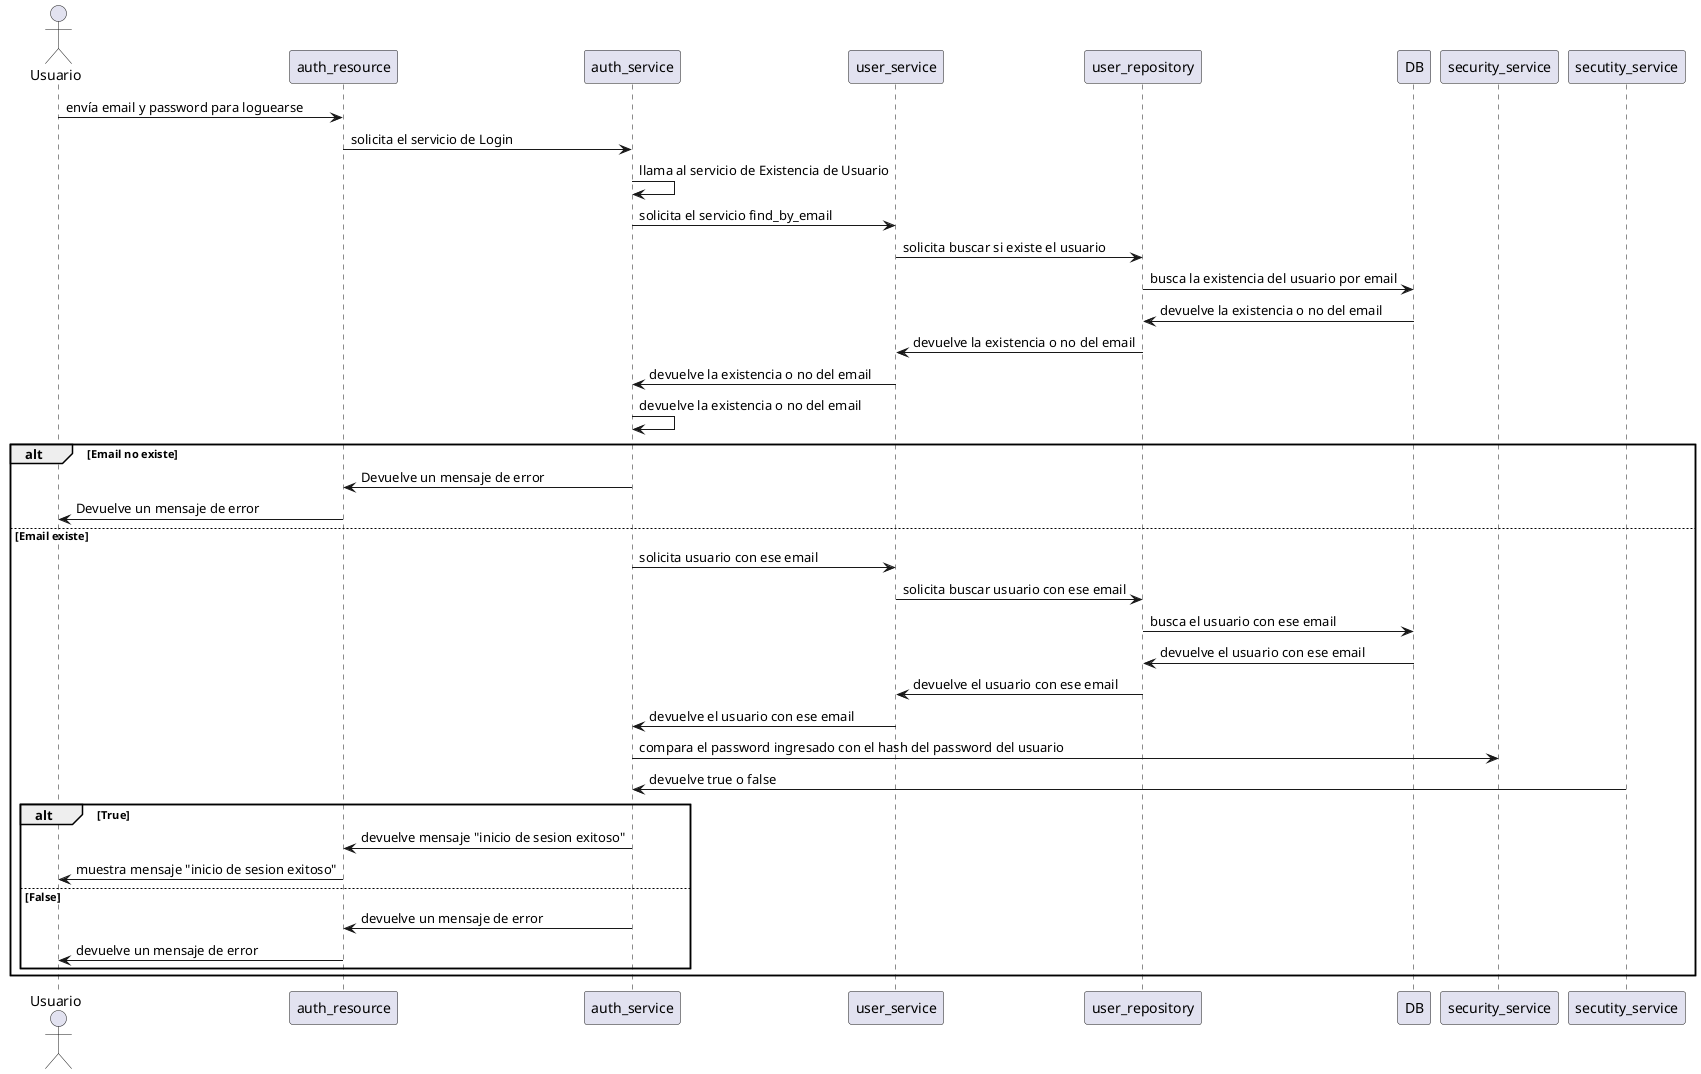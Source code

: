 @startuml Diagrama de secuencia - Login

actor Usuario


Usuario -> auth_resource: envía email y password para loguearse
auth_resource -> auth_service: solicita el servicio de Login
auth_service -> auth_service: llama al servicio de Existencia de Usuario
auth_service -> user_service: solicita el servicio find_by_email
user_service -> user_repository: solicita buscar si existe el usuario
user_repository -> DB: busca la existencia del usuario por email

database DB

DB -> user_repository: devuelve la existencia o no del email
user_repository -> user_service: devuelve la existencia o no del email
user_service -> auth_service: devuelve la existencia o no del email
auth_service -> auth_service: devuelve la existencia o no del email
alt Email no existe
    auth_service -> auth_resource: Devuelve un mensaje de error
    auth_resource -> Usuario: Devuelve un mensaje de error
else Email existe
    auth_service -> user_service: solicita usuario con ese email
    user_service -> user_repository: solicita buscar usuario con ese email
    user_repository -> DB: busca el usuario con ese email
    DB -> user_repository: devuelve el usuario con ese email
    user_repository -> user_service: devuelve el usuario con ese email
    user_service -> auth_service: devuelve el usuario con ese email
    auth_service -> security_service: compara el password ingresado con el hash del password del usuario
    secutity_service -> auth_service: devuelve true o false
    alt True
        auth_service -> auth_resource: devuelve mensaje "inicio de sesion exitoso"
        auth_resource -> Usuario: muestra mensaje "inicio de sesion exitoso"
    else False
        auth_service -> auth_resource: devuelve un mensaje de error
        auth_resource -> Usuario: devuelve un mensaje de error
    end

end

@enduml